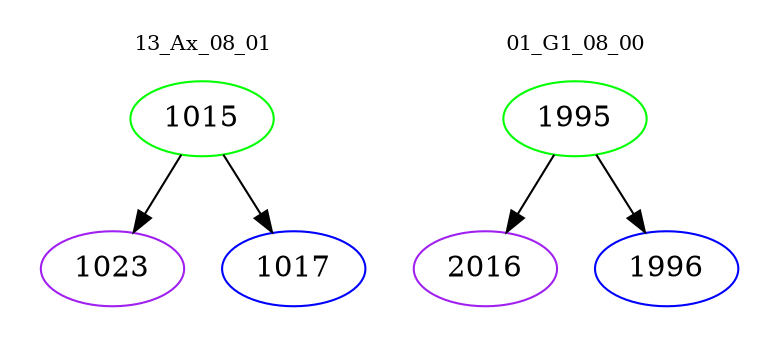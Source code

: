 digraph{
subgraph cluster_0 {
color = white
label = "13_Ax_08_01";
fontsize=10;
T0_1015 [label="1015", color="green"]
T0_1015 -> T0_1023 [color="black"]
T0_1023 [label="1023", color="purple"]
T0_1015 -> T0_1017 [color="black"]
T0_1017 [label="1017", color="blue"]
}
subgraph cluster_1 {
color = white
label = "01_G1_08_00";
fontsize=10;
T1_1995 [label="1995", color="green"]
T1_1995 -> T1_2016 [color="black"]
T1_2016 [label="2016", color="purple"]
T1_1995 -> T1_1996 [color="black"]
T1_1996 [label="1996", color="blue"]
}
}
